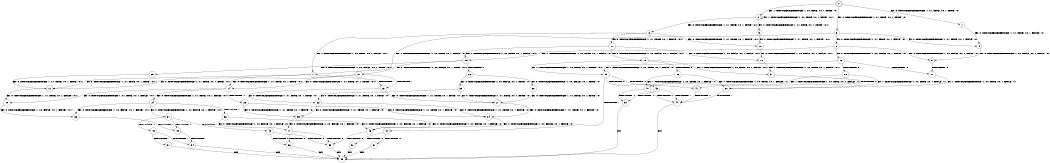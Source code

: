 digraph BCG {
size = "7, 10.5";
center = TRUE;
node [shape = circle];
0 [peripheries = 2];
0 -> 1 [label = "EX !0 !ATOMIC_EXCH_BRANCH (1, +1, TRUE, +0, 1, TRUE) !:0:"];
0 -> 2 [label = "EX !1 !ATOMIC_EXCH_BRANCH (1, +0, TRUE, +0, 1, TRUE) !:0:"];
0 -> 3 [label = "EX !0 !ATOMIC_EXCH_BRANCH (1, +1, TRUE, +0, 1, TRUE) !:0:"];
1 -> 4 [label = "EX !0 !ATOMIC_EXCH_BRANCH (1, +1, TRUE, +0, 1, FALSE) !:0:"];
2 -> 5 [label = "EX !0 !ATOMIC_EXCH_BRANCH (1, +1, TRUE, +0, 1, TRUE) !:0:1:"];
2 -> 6 [label = "EX !0 !ATOMIC_EXCH_BRANCH (1, +1, TRUE, +0, 1, TRUE) !:0:1:"];
2 -> 2 [label = "EX !1 !ATOMIC_EXCH_BRANCH (1, +0, TRUE, +0, 1, TRUE) !:0:1:"];
3 -> 4 [label = "EX !0 !ATOMIC_EXCH_BRANCH (1, +1, TRUE, +0, 1, FALSE) !:0:"];
3 -> 7 [label = "EX !1 !ATOMIC_EXCH_BRANCH (1, +0, TRUE, +0, 1, FALSE) !:0:"];
3 -> 8 [label = "EX !0 !ATOMIC_EXCH_BRANCH (1, +1, TRUE, +0, 1, FALSE) !:0:"];
4 -> 9 [label = "EX !0 !ATOMIC_EXCH_BRANCH (1, +0, FALSE, +0, 1, FALSE) !:0:"];
5 -> 10 [label = "EX !0 !ATOMIC_EXCH_BRANCH (1, +1, TRUE, +0, 1, FALSE) !:0:1:"];
6 -> 10 [label = "EX !0 !ATOMIC_EXCH_BRANCH (1, +1, TRUE, +0, 1, FALSE) !:0:1:"];
6 -> 7 [label = "EX !1 !ATOMIC_EXCH_BRANCH (1, +0, TRUE, +0, 1, FALSE) !:0:1:"];
6 -> 11 [label = "EX !0 !ATOMIC_EXCH_BRANCH (1, +1, TRUE, +0, 1, FALSE) !:0:1:"];
7 -> 12 [label = "EX !0 !ATOMIC_EXCH_BRANCH (1, +1, TRUE, +0, 1, TRUE) !:0:1:"];
7 -> 13 [label = "TERMINATE !1"];
7 -> 14 [label = "EX !0 !ATOMIC_EXCH_BRANCH (1, +1, TRUE, +0, 1, TRUE) !:0:1:"];
8 -> 9 [label = "EX !0 !ATOMIC_EXCH_BRANCH (1, +0, FALSE, +0, 1, FALSE) !:0:"];
8 -> 15 [label = "EX !1 !ATOMIC_EXCH_BRANCH (1, +0, TRUE, +0, 1, FALSE) !:0:"];
8 -> 16 [label = "EX !0 !ATOMIC_EXCH_BRANCH (1, +0, FALSE, +0, 1, FALSE) !:0:"];
9 -> 17 [label = "TERMINATE !0"];
10 -> 18 [label = "EX !0 !ATOMIC_EXCH_BRANCH (1, +0, FALSE, +0, 1, FALSE) !:0:1:"];
11 -> 18 [label = "EX !0 !ATOMIC_EXCH_BRANCH (1, +0, FALSE, +0, 1, FALSE) !:0:1:"];
11 -> 15 [label = "EX !1 !ATOMIC_EXCH_BRANCH (1, +0, TRUE, +0, 1, FALSE) !:0:1:"];
11 -> 19 [label = "EX !0 !ATOMIC_EXCH_BRANCH (1, +0, FALSE, +0, 1, FALSE) !:0:1:"];
12 -> 20 [label = "EX !0 !ATOMIC_EXCH_BRANCH (1, +1, TRUE, +0, 1, FALSE) !:0:1:"];
13 -> 21 [label = "EX !0 !ATOMIC_EXCH_BRANCH (1, +1, TRUE, +0, 1, TRUE) !:0:"];
13 -> 22 [label = "EX !0 !ATOMIC_EXCH_BRANCH (1, +1, TRUE, +0, 1, TRUE) !:0:"];
14 -> 20 [label = "EX !0 !ATOMIC_EXCH_BRANCH (1, +1, TRUE, +0, 1, FALSE) !:0:1:"];
14 -> 23 [label = "TERMINATE !1"];
14 -> 24 [label = "EX !0 !ATOMIC_EXCH_BRANCH (1, +1, TRUE, +0, 1, FALSE) !:0:1:"];
15 -> 25 [label = "EX !0 !ATOMIC_EXCH_BRANCH (1, +0, FALSE, +0, 1, TRUE) !:0:1:"];
15 -> 26 [label = "TERMINATE !1"];
15 -> 27 [label = "EX !0 !ATOMIC_EXCH_BRANCH (1, +0, FALSE, +0, 1, TRUE) !:0:1:"];
16 -> 17 [label = "TERMINATE !0"];
16 -> 28 [label = "TERMINATE !0"];
16 -> 29 [label = "EX !1 !ATOMIC_EXCH_BRANCH (1, +0, TRUE, +0, 1, FALSE) !:0:"];
17 -> 30 [label = "EX !1 !ATOMIC_EXCH_BRANCH (1, +0, TRUE, +0, 1, FALSE) !:1:"];
18 -> 31 [label = "EX !1 !ATOMIC_EXCH_BRANCH (1, +0, TRUE, +0, 1, FALSE) !:0:1:"];
19 -> 31 [label = "EX !1 !ATOMIC_EXCH_BRANCH (1, +0, TRUE, +0, 1, FALSE) !:0:1:"];
19 -> 32 [label = "TERMINATE !0"];
19 -> 29 [label = "EX !1 !ATOMIC_EXCH_BRANCH (1, +0, TRUE, +0, 1, FALSE) !:0:1:"];
20 -> 33 [label = "EX !0 !ATOMIC_EXCH_BRANCH (1, +0, FALSE, +0, 1, FALSE) !:0:1:"];
21 -> 34 [label = "EX !0 !ATOMIC_EXCH_BRANCH (1, +1, TRUE, +0, 1, FALSE) !:0:"];
22 -> 34 [label = "EX !0 !ATOMIC_EXCH_BRANCH (1, +1, TRUE, +0, 1, FALSE) !:0:"];
22 -> 35 [label = "EX !0 !ATOMIC_EXCH_BRANCH (1, +1, TRUE, +0, 1, FALSE) !:0:"];
23 -> 34 [label = "EX !0 !ATOMIC_EXCH_BRANCH (1, +1, TRUE, +0, 1, FALSE) !:0:"];
23 -> 35 [label = "EX !0 !ATOMIC_EXCH_BRANCH (1, +1, TRUE, +0, 1, FALSE) !:0:"];
24 -> 33 [label = "EX !0 !ATOMIC_EXCH_BRANCH (1, +0, FALSE, +0, 1, FALSE) !:0:1:"];
24 -> 36 [label = "TERMINATE !1"];
24 -> 37 [label = "EX !0 !ATOMIC_EXCH_BRANCH (1, +0, FALSE, +0, 1, FALSE) !:0:1:"];
25 -> 12 [label = "EX !0 !ATOMIC_EXCH_BRANCH (1, +1, TRUE, +0, 1, TRUE) !:0:1:"];
26 -> 38 [label = "EX !0 !ATOMIC_EXCH_BRANCH (1, +0, FALSE, +0, 1, TRUE) !:0:"];
26 -> 39 [label = "EX !0 !ATOMIC_EXCH_BRANCH (1, +0, FALSE, +0, 1, TRUE) !:0:"];
27 -> 12 [label = "EX !0 !ATOMIC_EXCH_BRANCH (1, +1, TRUE, +0, 1, TRUE) !:0:1:"];
27 -> 13 [label = "TERMINATE !1"];
27 -> 14 [label = "EX !0 !ATOMIC_EXCH_BRANCH (1, +1, TRUE, +0, 1, TRUE) !:0:1:"];
28 -> 30 [label = "EX !1 !ATOMIC_EXCH_BRANCH (1, +0, TRUE, +0, 1, FALSE) !:1:"];
28 -> 40 [label = "EX !1 !ATOMIC_EXCH_BRANCH (1, +0, TRUE, +0, 1, FALSE) !:1:"];
29 -> 41 [label = "TERMINATE !0"];
29 -> 42 [label = "TERMINATE !1"];
29 -> 43 [label = "TERMINATE !0"];
30 -> 44 [label = "TERMINATE !1"];
31 -> 41 [label = "TERMINATE !0"];
32 -> 30 [label = "EX !1 !ATOMIC_EXCH_BRANCH (1, +0, TRUE, +0, 1, FALSE) !:1:"];
32 -> 40 [label = "EX !1 !ATOMIC_EXCH_BRANCH (1, +0, TRUE, +0, 1, FALSE) !:1:"];
33 -> 45 [label = "TERMINATE !0"];
34 -> 46 [label = "EX !0 !ATOMIC_EXCH_BRANCH (1, +0, FALSE, +0, 1, FALSE) !:0:"];
35 -> 46 [label = "EX !0 !ATOMIC_EXCH_BRANCH (1, +0, FALSE, +0, 1, FALSE) !:0:"];
35 -> 47 [label = "EX !0 !ATOMIC_EXCH_BRANCH (1, +0, FALSE, +0, 1, FALSE) !:0:"];
36 -> 46 [label = "EX !0 !ATOMIC_EXCH_BRANCH (1, +0, FALSE, +0, 1, FALSE) !:0:"];
36 -> 47 [label = "EX !0 !ATOMIC_EXCH_BRANCH (1, +0, FALSE, +0, 1, FALSE) !:0:"];
37 -> 45 [label = "TERMINATE !0"];
37 -> 48 [label = "TERMINATE !1"];
37 -> 49 [label = "TERMINATE !0"];
38 -> 21 [label = "EX !0 !ATOMIC_EXCH_BRANCH (1, +1, TRUE, +0, 1, TRUE) !:0:"];
39 -> 21 [label = "EX !0 !ATOMIC_EXCH_BRANCH (1, +1, TRUE, +0, 1, TRUE) !:0:"];
39 -> 22 [label = "EX !0 !ATOMIC_EXCH_BRANCH (1, +1, TRUE, +0, 1, TRUE) !:0:"];
40 -> 44 [label = "TERMINATE !1"];
40 -> 50 [label = "TERMINATE !1"];
41 -> 44 [label = "TERMINATE !1"];
42 -> 51 [label = "TERMINATE !0"];
42 -> 52 [label = "TERMINATE !0"];
43 -> 44 [label = "TERMINATE !1"];
43 -> 50 [label = "TERMINATE !1"];
44 -> 53 [label = "exit"];
45 -> 54 [label = "TERMINATE !1"];
46 -> 55 [label = "TERMINATE !0"];
47 -> 55 [label = "TERMINATE !0"];
47 -> 56 [label = "TERMINATE !0"];
48 -> 55 [label = "TERMINATE !0"];
48 -> 56 [label = "TERMINATE !0"];
49 -> 54 [label = "TERMINATE !1"];
49 -> 57 [label = "TERMINATE !1"];
50 -> 53 [label = "exit"];
51 -> 53 [label = "exit"];
52 -> 53 [label = "exit"];
54 -> 53 [label = "exit"];
55 -> 53 [label = "exit"];
56 -> 53 [label = "exit"];
57 -> 53 [label = "exit"];
}
